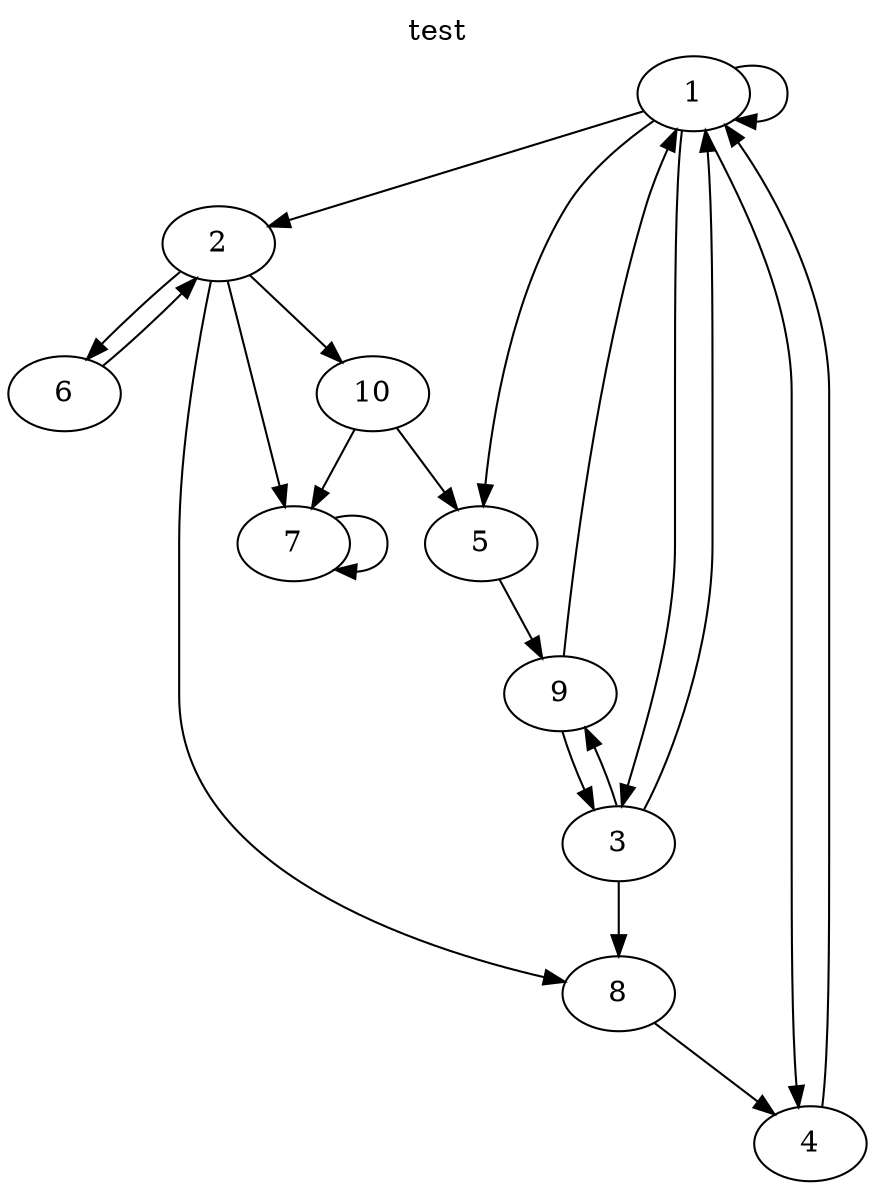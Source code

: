 
digraph frame{
    labelloc="t";
    label="test";
    1 [id=node1];
    2 [id=node2];
    3 [id=node3];
    4 [id=node4];
    5 [id=node5];
    6 [id=node6];
    7 [id=node7];
    8 [id=node8];
    9 [id=node9];
    10 [id=node10];
    1 -> 1 [id=edge_1_1];
    1 -> 2 [id=edge_1_2];
    1 -> 3 [id=edge_1_3];
    1 -> 4 [id=edge_1_4];
    1 -> 5 [id=edge_1_5];
    2 -> 6 [id=edge_2_6];
    2 -> 7 [id=edge_2_7];
    2 -> 8 [id=edge_2_8];
    3 -> 9 [id=edge_3_9];
    4 -> 1 [id=edge_4_1];
    3 -> 1 [id=edge_3_1];
    3 -> 8 [id=edge_3_8];
    5 -> 9 [id=edge_5_9];
    2 -> 10 [id=edge_2_10];
    7 -> 7 [id=edge_7_7];
    8 -> 4 [id=edge_8_4];
    9 -> 3 [id=edge_9_3];
    10 -> 7 [id=edge_10_7];
    10 -> 5 [id=edge_10_5];
    9 -> 1 [id=edge_9_1];
    6 -> 2 [id=edge_6_2];
}
